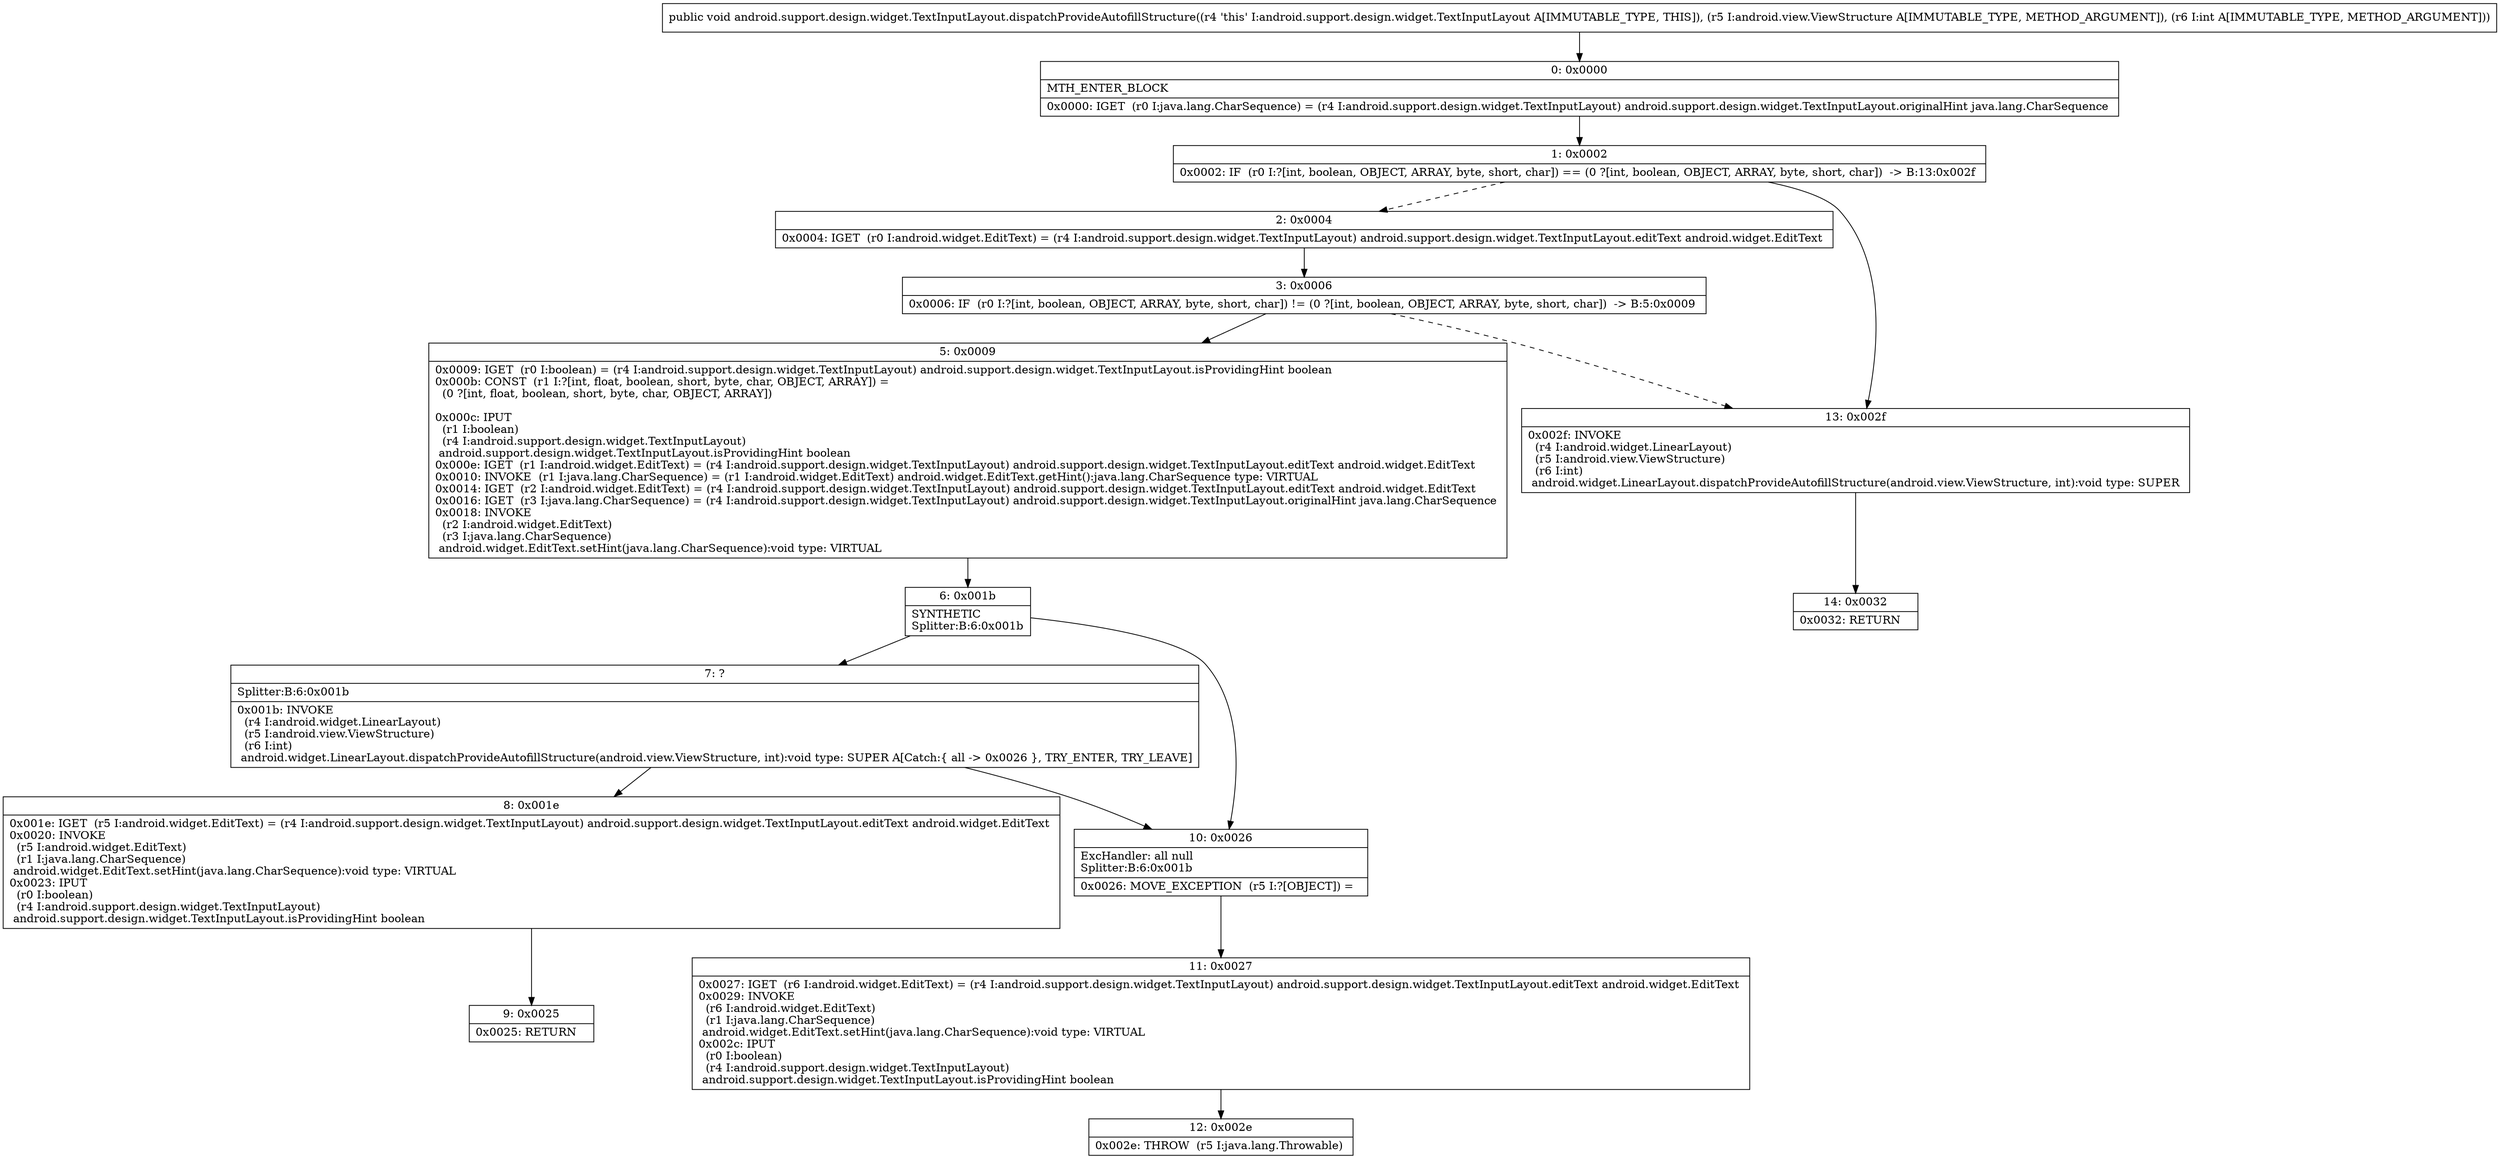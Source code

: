 digraph "CFG forandroid.support.design.widget.TextInputLayout.dispatchProvideAutofillStructure(Landroid\/view\/ViewStructure;I)V" {
Node_0 [shape=record,label="{0\:\ 0x0000|MTH_ENTER_BLOCK\l|0x0000: IGET  (r0 I:java.lang.CharSequence) = (r4 I:android.support.design.widget.TextInputLayout) android.support.design.widget.TextInputLayout.originalHint java.lang.CharSequence \l}"];
Node_1 [shape=record,label="{1\:\ 0x0002|0x0002: IF  (r0 I:?[int, boolean, OBJECT, ARRAY, byte, short, char]) == (0 ?[int, boolean, OBJECT, ARRAY, byte, short, char])  \-\> B:13:0x002f \l}"];
Node_2 [shape=record,label="{2\:\ 0x0004|0x0004: IGET  (r0 I:android.widget.EditText) = (r4 I:android.support.design.widget.TextInputLayout) android.support.design.widget.TextInputLayout.editText android.widget.EditText \l}"];
Node_3 [shape=record,label="{3\:\ 0x0006|0x0006: IF  (r0 I:?[int, boolean, OBJECT, ARRAY, byte, short, char]) != (0 ?[int, boolean, OBJECT, ARRAY, byte, short, char])  \-\> B:5:0x0009 \l}"];
Node_5 [shape=record,label="{5\:\ 0x0009|0x0009: IGET  (r0 I:boolean) = (r4 I:android.support.design.widget.TextInputLayout) android.support.design.widget.TextInputLayout.isProvidingHint boolean \l0x000b: CONST  (r1 I:?[int, float, boolean, short, byte, char, OBJECT, ARRAY]) = \l  (0 ?[int, float, boolean, short, byte, char, OBJECT, ARRAY])\l \l0x000c: IPUT  \l  (r1 I:boolean)\l  (r4 I:android.support.design.widget.TextInputLayout)\l android.support.design.widget.TextInputLayout.isProvidingHint boolean \l0x000e: IGET  (r1 I:android.widget.EditText) = (r4 I:android.support.design.widget.TextInputLayout) android.support.design.widget.TextInputLayout.editText android.widget.EditText \l0x0010: INVOKE  (r1 I:java.lang.CharSequence) = (r1 I:android.widget.EditText) android.widget.EditText.getHint():java.lang.CharSequence type: VIRTUAL \l0x0014: IGET  (r2 I:android.widget.EditText) = (r4 I:android.support.design.widget.TextInputLayout) android.support.design.widget.TextInputLayout.editText android.widget.EditText \l0x0016: IGET  (r3 I:java.lang.CharSequence) = (r4 I:android.support.design.widget.TextInputLayout) android.support.design.widget.TextInputLayout.originalHint java.lang.CharSequence \l0x0018: INVOKE  \l  (r2 I:android.widget.EditText)\l  (r3 I:java.lang.CharSequence)\l android.widget.EditText.setHint(java.lang.CharSequence):void type: VIRTUAL \l}"];
Node_6 [shape=record,label="{6\:\ 0x001b|SYNTHETIC\lSplitter:B:6:0x001b\l}"];
Node_7 [shape=record,label="{7\:\ ?|Splitter:B:6:0x001b\l|0x001b: INVOKE  \l  (r4 I:android.widget.LinearLayout)\l  (r5 I:android.view.ViewStructure)\l  (r6 I:int)\l android.widget.LinearLayout.dispatchProvideAutofillStructure(android.view.ViewStructure, int):void type: SUPER A[Catch:\{ all \-\> 0x0026 \}, TRY_ENTER, TRY_LEAVE]\l}"];
Node_8 [shape=record,label="{8\:\ 0x001e|0x001e: IGET  (r5 I:android.widget.EditText) = (r4 I:android.support.design.widget.TextInputLayout) android.support.design.widget.TextInputLayout.editText android.widget.EditText \l0x0020: INVOKE  \l  (r5 I:android.widget.EditText)\l  (r1 I:java.lang.CharSequence)\l android.widget.EditText.setHint(java.lang.CharSequence):void type: VIRTUAL \l0x0023: IPUT  \l  (r0 I:boolean)\l  (r4 I:android.support.design.widget.TextInputLayout)\l android.support.design.widget.TextInputLayout.isProvidingHint boolean \l}"];
Node_9 [shape=record,label="{9\:\ 0x0025|0x0025: RETURN   \l}"];
Node_10 [shape=record,label="{10\:\ 0x0026|ExcHandler: all null\lSplitter:B:6:0x001b\l|0x0026: MOVE_EXCEPTION  (r5 I:?[OBJECT]) =  \l}"];
Node_11 [shape=record,label="{11\:\ 0x0027|0x0027: IGET  (r6 I:android.widget.EditText) = (r4 I:android.support.design.widget.TextInputLayout) android.support.design.widget.TextInputLayout.editText android.widget.EditText \l0x0029: INVOKE  \l  (r6 I:android.widget.EditText)\l  (r1 I:java.lang.CharSequence)\l android.widget.EditText.setHint(java.lang.CharSequence):void type: VIRTUAL \l0x002c: IPUT  \l  (r0 I:boolean)\l  (r4 I:android.support.design.widget.TextInputLayout)\l android.support.design.widget.TextInputLayout.isProvidingHint boolean \l}"];
Node_12 [shape=record,label="{12\:\ 0x002e|0x002e: THROW  (r5 I:java.lang.Throwable) \l}"];
Node_13 [shape=record,label="{13\:\ 0x002f|0x002f: INVOKE  \l  (r4 I:android.widget.LinearLayout)\l  (r5 I:android.view.ViewStructure)\l  (r6 I:int)\l android.widget.LinearLayout.dispatchProvideAutofillStructure(android.view.ViewStructure, int):void type: SUPER \l}"];
Node_14 [shape=record,label="{14\:\ 0x0032|0x0032: RETURN   \l}"];
MethodNode[shape=record,label="{public void android.support.design.widget.TextInputLayout.dispatchProvideAutofillStructure((r4 'this' I:android.support.design.widget.TextInputLayout A[IMMUTABLE_TYPE, THIS]), (r5 I:android.view.ViewStructure A[IMMUTABLE_TYPE, METHOD_ARGUMENT]), (r6 I:int A[IMMUTABLE_TYPE, METHOD_ARGUMENT])) }"];
MethodNode -> Node_0;
Node_0 -> Node_1;
Node_1 -> Node_2[style=dashed];
Node_1 -> Node_13;
Node_2 -> Node_3;
Node_3 -> Node_5;
Node_3 -> Node_13[style=dashed];
Node_5 -> Node_6;
Node_6 -> Node_7;
Node_6 -> Node_10;
Node_7 -> Node_8;
Node_7 -> Node_10;
Node_8 -> Node_9;
Node_10 -> Node_11;
Node_11 -> Node_12;
Node_13 -> Node_14;
}


